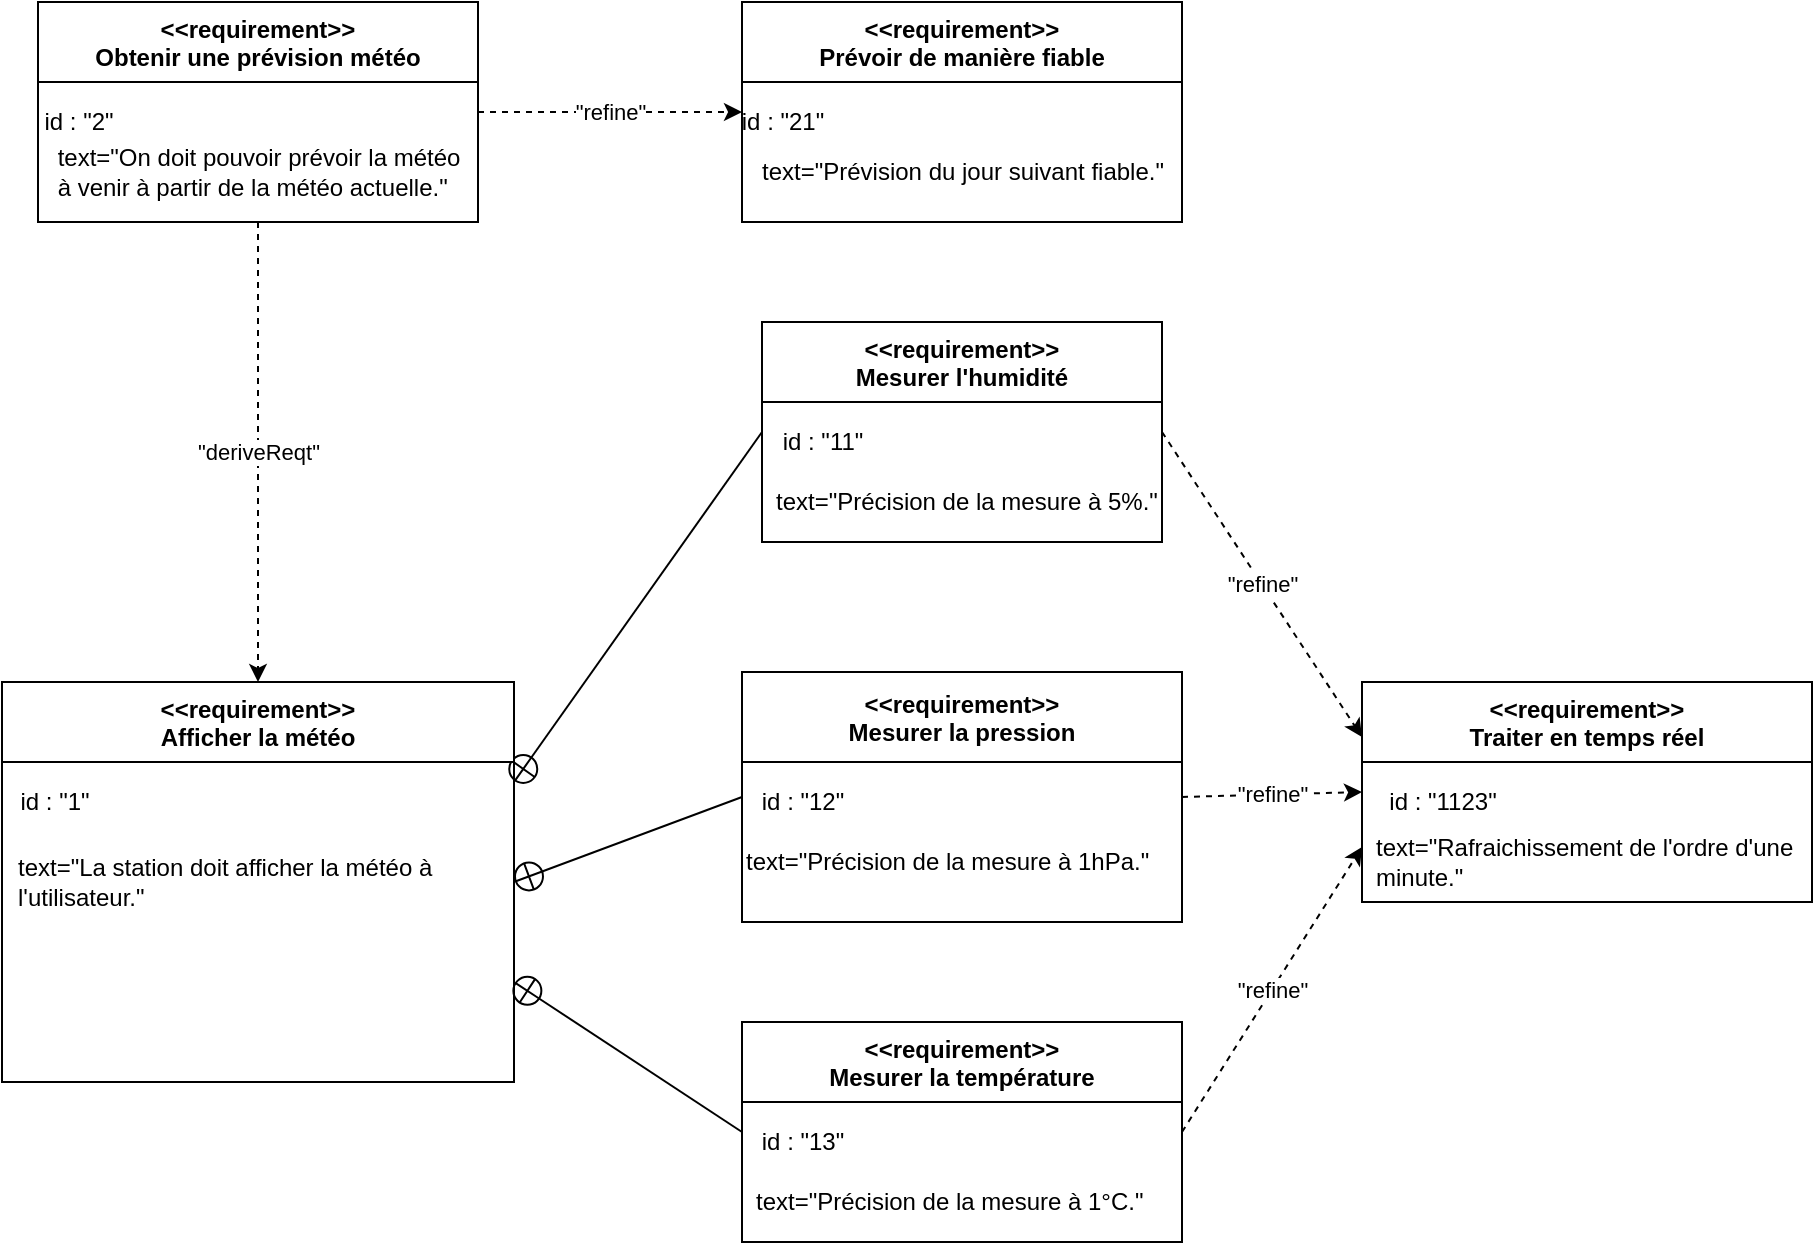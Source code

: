 <mxfile version="16.6.5" type="github">
  <diagram id="yd7fFxd1aYqqF2T_Rk8k" name="Page-1">
    <mxGraphModel dx="1182" dy="764" grid="1" gridSize="10" guides="1" tooltips="1" connect="1" arrows="1" fold="1" page="1" pageScale="1" pageWidth="827" pageHeight="1169" math="0" shadow="0">
      <root>
        <mxCell id="0" />
        <mxCell id="1" parent="0" />
        <mxCell id="zLWbSg0s4QKfMcLJN8sy-15" style="rounded=0;orthogonalLoop=1;jettySize=auto;html=1;exitX=0;exitY=0.5;exitDx=0;exitDy=0;endArrow=circlePlus;endFill=0;entryX=1;entryY=0.25;entryDx=0;entryDy=0;" edge="1" parent="1" source="zLWbSg0s4QKfMcLJN8sy-1" target="zLWbSg0s4QKfMcLJN8sy-4">
          <mxGeometry relative="1" as="geometry">
            <mxPoint x="310" y="570" as="targetPoint" />
          </mxGeometry>
        </mxCell>
        <mxCell id="zLWbSg0s4QKfMcLJN8sy-18" value="&quot;refine&quot;" style="edgeStyle=none;rounded=0;orthogonalLoop=1;jettySize=auto;html=1;exitX=1;exitY=0.5;exitDx=0;exitDy=0;entryX=0;entryY=0.25;entryDx=0;entryDy=0;endArrow=classic;endFill=1;dashed=1;" edge="1" parent="1" source="zLWbSg0s4QKfMcLJN8sy-1" target="zLWbSg0s4QKfMcLJN8sy-14">
          <mxGeometry relative="1" as="geometry" />
        </mxCell>
        <mxCell id="zLWbSg0s4QKfMcLJN8sy-1" value="&lt;&lt;requirement&gt;&gt;&#xa;Mesurer l&#39;humidité" style="swimlane;startSize=40;" vertex="1" parent="1">
          <mxGeometry x="480" y="330" width="200" height="110" as="geometry" />
        </mxCell>
        <mxCell id="zLWbSg0s4QKfMcLJN8sy-24" value="id : &quot;11&quot;" style="text;html=1;align=center;verticalAlign=middle;resizable=0;points=[];autosize=1;strokeColor=none;fillColor=none;" vertex="1" parent="zLWbSg0s4QKfMcLJN8sy-1">
          <mxGeometry y="50" width="60" height="20" as="geometry" />
        </mxCell>
        <mxCell id="zLWbSg0s4QKfMcLJN8sy-16" style="edgeStyle=none;rounded=0;orthogonalLoop=1;jettySize=auto;html=1;exitX=0;exitY=0.5;exitDx=0;exitDy=0;entryX=1;entryY=0.5;entryDx=0;entryDy=0;endArrow=circlePlus;endFill=0;" edge="1" parent="1" source="zLWbSg0s4QKfMcLJN8sy-2" target="zLWbSg0s4QKfMcLJN8sy-4">
          <mxGeometry relative="1" as="geometry" />
        </mxCell>
        <mxCell id="zLWbSg0s4QKfMcLJN8sy-19" value="&quot;refine&quot;" style="edgeStyle=none;rounded=0;orthogonalLoop=1;jettySize=auto;html=1;exitX=1;exitY=0.5;exitDx=0;exitDy=0;entryX=0;entryY=0.5;entryDx=0;entryDy=0;dashed=1;endArrow=classic;endFill=1;" edge="1" parent="1" source="zLWbSg0s4QKfMcLJN8sy-2" target="zLWbSg0s4QKfMcLJN8sy-14">
          <mxGeometry relative="1" as="geometry" />
        </mxCell>
        <mxCell id="zLWbSg0s4QKfMcLJN8sy-2" value="&lt;&lt;requirement&gt;&gt;&#xa;Mesurer la pression" style="swimlane;startSize=45;" vertex="1" parent="1">
          <mxGeometry x="470" y="505" width="220" height="125" as="geometry" />
        </mxCell>
        <mxCell id="zLWbSg0s4QKfMcLJN8sy-25" value="id : &quot;12&quot;" style="text;html=1;align=center;verticalAlign=middle;resizable=0;points=[];autosize=1;strokeColor=none;fillColor=none;" vertex="1" parent="zLWbSg0s4QKfMcLJN8sy-2">
          <mxGeometry y="55" width="60" height="20" as="geometry" />
        </mxCell>
        <mxCell id="zLWbSg0s4QKfMcLJN8sy-35" value="text=&quot;Précision de la mesure à 1hPa.&quot;" style="text;html=1;align=left;verticalAlign=middle;resizable=0;points=[];autosize=1;strokeColor=none;fillColor=none;" vertex="1" parent="zLWbSg0s4QKfMcLJN8sy-2">
          <mxGeometry y="85" width="220" height="20" as="geometry" />
        </mxCell>
        <mxCell id="zLWbSg0s4QKfMcLJN8sy-17" style="edgeStyle=none;rounded=0;orthogonalLoop=1;jettySize=auto;html=1;exitX=0;exitY=0.5;exitDx=0;exitDy=0;entryX=1;entryY=0.75;entryDx=0;entryDy=0;endArrow=circlePlus;endFill=0;" edge="1" parent="1" source="zLWbSg0s4QKfMcLJN8sy-3" target="zLWbSg0s4QKfMcLJN8sy-4">
          <mxGeometry relative="1" as="geometry" />
        </mxCell>
        <mxCell id="zLWbSg0s4QKfMcLJN8sy-20" value="&quot;refine&quot;" style="edgeStyle=none;rounded=0;orthogonalLoop=1;jettySize=auto;html=1;exitX=1;exitY=0.5;exitDx=0;exitDy=0;entryX=0;entryY=0.75;entryDx=0;entryDy=0;dashed=1;endArrow=classic;endFill=1;" edge="1" parent="1" source="zLWbSg0s4QKfMcLJN8sy-3" target="zLWbSg0s4QKfMcLJN8sy-14">
          <mxGeometry relative="1" as="geometry" />
        </mxCell>
        <mxCell id="zLWbSg0s4QKfMcLJN8sy-3" value="&lt;&lt;requirement&gt;&gt;&#xa;Mesurer la température" style="swimlane;startSize=40;" vertex="1" parent="1">
          <mxGeometry x="470" y="680" width="220" height="110" as="geometry" />
        </mxCell>
        <mxCell id="zLWbSg0s4QKfMcLJN8sy-26" value="id : &quot;13&quot;" style="text;html=1;align=center;verticalAlign=middle;resizable=0;points=[];autosize=1;strokeColor=none;fillColor=none;" vertex="1" parent="zLWbSg0s4QKfMcLJN8sy-3">
          <mxGeometry y="50" width="60" height="20" as="geometry" />
        </mxCell>
        <mxCell id="zLWbSg0s4QKfMcLJN8sy-36" value="text=&quot;Précision de la mesure à 1°C.&quot;" style="text;html=1;align=left;verticalAlign=middle;resizable=0;points=[];autosize=1;strokeColor=none;fillColor=none;" vertex="1" parent="zLWbSg0s4QKfMcLJN8sy-3">
          <mxGeometry x="5" y="80" width="210" height="20" as="geometry" />
        </mxCell>
        <mxCell id="zLWbSg0s4QKfMcLJN8sy-4" value="&lt;&lt;requirement&gt;&gt;&#xa;Afficher la météo" style="swimlane;startSize=40;" vertex="1" parent="1">
          <mxGeometry x="100" y="510" width="256" height="200" as="geometry" />
        </mxCell>
        <mxCell id="zLWbSg0s4QKfMcLJN8sy-9" value="id : &quot;1&quot;" style="text;html=1;align=center;verticalAlign=middle;resizable=0;points=[];autosize=1;strokeColor=none;fillColor=none;" vertex="1" parent="zLWbSg0s4QKfMcLJN8sy-4">
          <mxGeometry x="1" y="50" width="50" height="20" as="geometry" />
        </mxCell>
        <mxCell id="zLWbSg0s4QKfMcLJN8sy-30" value="text=&quot;La station doit afficher la météo à &lt;br&gt;l&#39;utilisateur.&quot;" style="text;html=1;align=left;verticalAlign=middle;resizable=0;points=[];autosize=1;strokeColor=none;fillColor=none;" vertex="1" parent="zLWbSg0s4QKfMcLJN8sy-4">
          <mxGeometry x="6" y="85" width="220" height="30" as="geometry" />
        </mxCell>
        <mxCell id="zLWbSg0s4QKfMcLJN8sy-22" value="&quot;deriveReqt&quot;" style="edgeStyle=none;rounded=0;orthogonalLoop=1;jettySize=auto;html=1;exitX=0.5;exitY=1;exitDx=0;exitDy=0;entryX=0.5;entryY=0;entryDx=0;entryDy=0;dashed=1;endArrow=classic;endFill=1;" edge="1" parent="1" source="zLWbSg0s4QKfMcLJN8sy-12" target="zLWbSg0s4QKfMcLJN8sy-4">
          <mxGeometry relative="1" as="geometry" />
        </mxCell>
        <mxCell id="zLWbSg0s4QKfMcLJN8sy-41" value="&quot;refine&quot;" style="edgeStyle=none;rounded=0;orthogonalLoop=1;jettySize=auto;html=1;exitX=1;exitY=0.5;exitDx=0;exitDy=0;entryX=0;entryY=0.5;entryDx=0;entryDy=0;dashed=1;endArrow=classic;endFill=1;" edge="1" parent="1" source="zLWbSg0s4QKfMcLJN8sy-12" target="zLWbSg0s4QKfMcLJN8sy-38">
          <mxGeometry relative="1" as="geometry" />
        </mxCell>
        <mxCell id="zLWbSg0s4QKfMcLJN8sy-12" value="&lt;&lt;requirement&gt;&gt;&#xa;Obtenir une prévision météo" style="swimlane;startSize=40;" vertex="1" parent="1">
          <mxGeometry x="118" y="170" width="220" height="110" as="geometry" />
        </mxCell>
        <mxCell id="zLWbSg0s4QKfMcLJN8sy-28" value="id : &quot;2&quot;" style="text;html=1;align=center;verticalAlign=middle;resizable=0;points=[];autosize=1;strokeColor=none;fillColor=none;" vertex="1" parent="zLWbSg0s4QKfMcLJN8sy-12">
          <mxGeometry x="-5" y="50" width="50" height="20" as="geometry" />
        </mxCell>
        <mxCell id="zLWbSg0s4QKfMcLJN8sy-32" value="text=&quot;On doit pouvoir prévoir la météo&lt;br&gt;&lt;div style=&quot;text-align: left&quot;&gt;&lt;span&gt;à venir à partir de la météo actuelle.&quot;&lt;/span&gt;&lt;/div&gt;" style="text;html=1;align=center;verticalAlign=middle;resizable=0;points=[];autosize=1;strokeColor=none;fillColor=none;" vertex="1" parent="zLWbSg0s4QKfMcLJN8sy-12">
          <mxGeometry y="70" width="220" height="30" as="geometry" />
        </mxCell>
        <mxCell id="zLWbSg0s4QKfMcLJN8sy-14" value="&lt;&lt;requirement&gt;&gt;&#xa;Traiter en temps réel" style="swimlane;startSize=40;" vertex="1" parent="1">
          <mxGeometry x="780" y="510" width="225" height="110" as="geometry" />
        </mxCell>
        <mxCell id="zLWbSg0s4QKfMcLJN8sy-37" value="text=&quot;Rafraichissement de l&#39;ordre d&#39;une &lt;br&gt;minute.&quot;" style="text;html=1;align=left;verticalAlign=middle;resizable=0;points=[];autosize=1;strokeColor=none;fillColor=none;" vertex="1" parent="zLWbSg0s4QKfMcLJN8sy-14">
          <mxGeometry x="5" y="75" width="220" height="30" as="geometry" />
        </mxCell>
        <mxCell id="zLWbSg0s4QKfMcLJN8sy-27" value="id : &quot;1123&quot;" style="text;html=1;align=center;verticalAlign=middle;resizable=0;points=[];autosize=1;strokeColor=none;fillColor=none;" vertex="1" parent="1">
          <mxGeometry x="785" y="560" width="70" height="20" as="geometry" />
        </mxCell>
        <mxCell id="zLWbSg0s4QKfMcLJN8sy-34" value="text=&quot;Précision de la mesure à 5%.&quot;" style="text;html=1;align=left;verticalAlign=middle;resizable=0;points=[];autosize=1;strokeColor=none;fillColor=none;" vertex="1" parent="1">
          <mxGeometry x="485" y="410" width="210" height="20" as="geometry" />
        </mxCell>
        <mxCell id="zLWbSg0s4QKfMcLJN8sy-38" value="&lt;&lt;requirement&gt;&gt;&#xa;Prévoir de manière fiable" style="swimlane;startSize=40;" vertex="1" parent="1">
          <mxGeometry x="470" y="170" width="220" height="110" as="geometry" />
        </mxCell>
        <mxCell id="zLWbSg0s4QKfMcLJN8sy-39" value="id : &quot;21&quot;" style="text;html=1;align=center;verticalAlign=middle;resizable=0;points=[];autosize=1;strokeColor=none;fillColor=none;" vertex="1" parent="zLWbSg0s4QKfMcLJN8sy-38">
          <mxGeometry x="-10" y="50" width="60" height="20" as="geometry" />
        </mxCell>
        <mxCell id="zLWbSg0s4QKfMcLJN8sy-40" value="text=&quot;Prévision du jour suivant fiable.&quot;" style="text;html=1;align=center;verticalAlign=middle;resizable=0;points=[];autosize=1;strokeColor=none;fillColor=none;" vertex="1" parent="zLWbSg0s4QKfMcLJN8sy-38">
          <mxGeometry y="75" width="220" height="20" as="geometry" />
        </mxCell>
      </root>
    </mxGraphModel>
  </diagram>
</mxfile>
